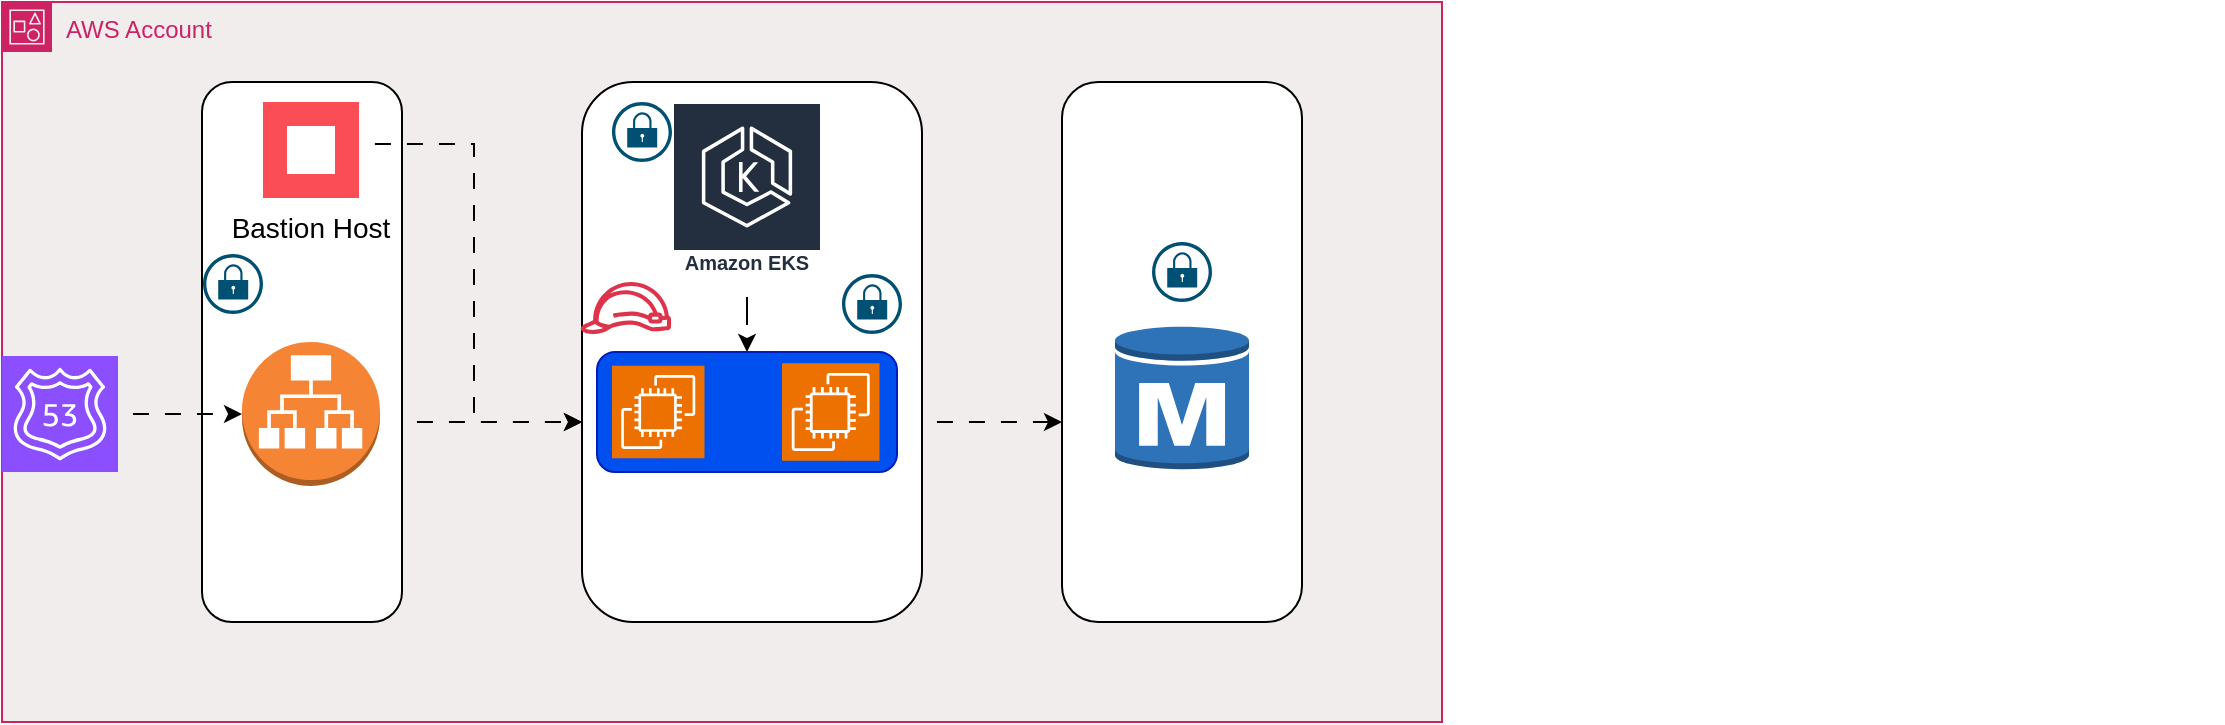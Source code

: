 <mxfile version="24.8.6">
  <diagram name="Page-1" id="2HxR4Ng5PD8vntgg9K9c">
    <mxGraphModel dx="2140" dy="1691" grid="1" gridSize="10" guides="1" tooltips="1" connect="1" arrows="1" fold="1" page="1" pageScale="1" pageWidth="850" pageHeight="1100" math="0" shadow="0">
      <root>
        <mxCell id="0" />
        <mxCell id="1" parent="0" />
        <mxCell id="MAdSaXPtCtztd2ttJc3T-1" value="AWS Account" style="points=[[0,0],[0.25,0],[0.5,0],[0.75,0],[1,0],[1,0.25],[1,0.5],[1,0.75],[1,1],[0.75,1],[0.5,1],[0.25,1],[0,1],[0,0.75],[0,0.5],[0,0.25]];outlineConnect=0;gradientColor=none;html=1;whiteSpace=wrap;fontSize=12;fontStyle=0;container=1;pointerEvents=0;collapsible=0;recursiveResize=0;shape=mxgraph.aws4.group;grIcon=mxgraph.aws4.group_account;strokeColor=#CD2264;fillColor=none;verticalAlign=top;align=left;spacingLeft=30;fontColor=#CD2264;dashed=0;" vertex="1" parent="1">
          <mxGeometry x="-70" y="-60" width="990" as="geometry" />
        </mxCell>
        <mxCell id="MAdSaXPtCtztd2ttJc3T-5" value="AWS Account" style="points=[[0,0],[0.25,0],[0.5,0],[0.75,0],[1,0],[1,0.25],[1,0.5],[1,0.75],[1,1],[0.75,1],[0.5,1],[0.25,1],[0,1],[0,0.75],[0,0.5],[0,0.25]];outlineConnect=0;gradientColor=none;html=1;whiteSpace=wrap;fontSize=12;fontStyle=0;container=1;pointerEvents=0;collapsible=0;recursiveResize=0;shape=mxgraph.aws4.group;grIcon=mxgraph.aws4.group_account;strokeColor=#CD2264;fillColor=#f2eded;verticalAlign=top;align=left;spacingLeft=30;fontColor=#CD2264;dashed=0;" vertex="1" parent="1">
          <mxGeometry x="-190" y="-120" width="720" height="360" as="geometry" />
        </mxCell>
        <mxCell id="MAdSaXPtCtztd2ttJc3T-7" value="" style="rounded=1;whiteSpace=wrap;html=1;" vertex="1" parent="MAdSaXPtCtztd2ttJc3T-5">
          <mxGeometry x="530" y="40" width="120" height="270" as="geometry" />
        </mxCell>
        <mxCell id="MAdSaXPtCtztd2ttJc3T-13" style="edgeStyle=orthogonalEdgeStyle;rounded=0;orthogonalLoop=1;jettySize=auto;html=1;flowAnimation=1;" edge="1" parent="MAdSaXPtCtztd2ttJc3T-5" source="MAdSaXPtCtztd2ttJc3T-4" target="MAdSaXPtCtztd2ttJc3T-3">
          <mxGeometry relative="1" as="geometry">
            <Array as="points">
              <mxPoint x="270" y="210" />
              <mxPoint x="270" y="210" />
            </Array>
          </mxGeometry>
        </mxCell>
        <mxCell id="MAdSaXPtCtztd2ttJc3T-4" value="" style="rounded=1;whiteSpace=wrap;html=1;" vertex="1" parent="MAdSaXPtCtztd2ttJc3T-5">
          <mxGeometry x="100" y="40" width="100" height="270" as="geometry" />
        </mxCell>
        <mxCell id="MAdSaXPtCtztd2ttJc3T-9" value="" style="outlineConnect=0;dashed=0;verticalLabelPosition=bottom;verticalAlign=top;align=center;html=1;shape=mxgraph.aws3.application_load_balancer;fillColor=#F58534;gradientColor=none;" vertex="1" parent="MAdSaXPtCtztd2ttJc3T-5">
          <mxGeometry x="120" y="170" width="69" height="72" as="geometry" />
        </mxCell>
        <mxCell id="MAdSaXPtCtztd2ttJc3T-11" value="" style="edgeStyle=orthogonalEdgeStyle;rounded=0;orthogonalLoop=1;jettySize=auto;html=1;flowAnimation=1;" edge="1" parent="MAdSaXPtCtztd2ttJc3T-5" source="MAdSaXPtCtztd2ttJc3T-3" target="MAdSaXPtCtztd2ttJc3T-7">
          <mxGeometry relative="1" as="geometry">
            <Array as="points">
              <mxPoint x="500" y="210" />
              <mxPoint x="500" y="210" />
            </Array>
          </mxGeometry>
        </mxCell>
        <mxCell id="MAdSaXPtCtztd2ttJc3T-3" value="" style="rounded=1;whiteSpace=wrap;html=1;" vertex="1" parent="MAdSaXPtCtztd2ttJc3T-5">
          <mxGeometry x="290" y="40" width="170" height="270" as="geometry" />
        </mxCell>
        <mxCell id="MAdSaXPtCtztd2ttJc3T-53" value="" style="edgeStyle=orthogonalEdgeStyle;rounded=0;orthogonalLoop=1;jettySize=auto;html=1;flowAnimation=1;" edge="1" parent="MAdSaXPtCtztd2ttJc3T-5" source="MAdSaXPtCtztd2ttJc3T-10" target="MAdSaXPtCtztd2ttJc3T-16">
          <mxGeometry relative="1" as="geometry" />
        </mxCell>
        <mxCell id="MAdSaXPtCtztd2ttJc3T-10" value="Amazon EKS" style="sketch=0;outlineConnect=0;fontColor=#232F3E;gradientColor=none;strokeColor=#ffffff;fillColor=#232F3E;dashed=0;verticalLabelPosition=middle;verticalAlign=bottom;align=center;html=1;whiteSpace=wrap;fontSize=10;fontStyle=1;spacing=3;shape=mxgraph.aws4.productIcon;prIcon=mxgraph.aws4.eks;" vertex="1" parent="MAdSaXPtCtztd2ttJc3T-5">
          <mxGeometry x="335" y="50" width="75" height="90" as="geometry" />
        </mxCell>
        <mxCell id="MAdSaXPtCtztd2ttJc3T-16" value="" style="rounded=1;whiteSpace=wrap;html=1;strokeColor=#001DBC;fillColor=#0050ef;fontColor=#ffffff;" vertex="1" parent="MAdSaXPtCtztd2ttJc3T-5">
          <mxGeometry x="297.5" y="175" width="150" height="60" as="geometry" />
        </mxCell>
        <mxCell id="MAdSaXPtCtztd2ttJc3T-18" value="" style="sketch=0;points=[[0,0,0],[0.25,0,0],[0.5,0,0],[0.75,0,0],[1,0,0],[0,1,0],[0.25,1,0],[0.5,1,0],[0.75,1,0],[1,1,0],[0,0.25,0],[0,0.5,0],[0,0.75,0],[1,0.25,0],[1,0.5,0],[1,0.75,0]];outlineConnect=0;fontColor=#232F3E;fillColor=#ED7100;strokeColor=#ffffff;dashed=0;verticalLabelPosition=bottom;verticalAlign=top;align=center;html=1;fontSize=12;fontStyle=0;aspect=fixed;shape=mxgraph.aws4.resourceIcon;resIcon=mxgraph.aws4.ec2;" vertex="1" parent="MAdSaXPtCtztd2ttJc3T-5">
          <mxGeometry x="305" y="181.87" width="46.25" height="46.25" as="geometry" />
        </mxCell>
        <mxCell id="MAdSaXPtCtztd2ttJc3T-21" value="" style="sketch=0;points=[[0,0,0],[0.25,0,0],[0.5,0,0],[0.75,0,0],[1,0,0],[0,1,0],[0.25,1,0],[0.5,1,0],[0.75,1,0],[1,1,0],[0,0.25,0],[0,0.5,0],[0,0.75,0],[1,0.25,0],[1,0.5,0],[1,0.75,0]];outlineConnect=0;fontColor=#232F3E;fillColor=#ED7100;strokeColor=#ffffff;dashed=0;verticalLabelPosition=bottom;verticalAlign=top;align=center;html=1;fontSize=12;fontStyle=0;aspect=fixed;shape=mxgraph.aws4.resourceIcon;resIcon=mxgraph.aws4.ec2;" vertex="1" parent="MAdSaXPtCtztd2ttJc3T-5">
          <mxGeometry x="390" y="180.62" width="48.75" height="48.75" as="geometry" />
        </mxCell>
        <mxCell id="MAdSaXPtCtztd2ttJc3T-22" value="Bastion Host" style="shape=rect;fillColor=#FA4D56;aspect=fixed;resizable=0;labelPosition=center;verticalLabelPosition=bottom;align=center;verticalAlign=top;strokeColor=none;fontSize=14;" vertex="1" parent="MAdSaXPtCtztd2ttJc3T-5">
          <mxGeometry x="130.5" y="50" width="48" height="48" as="geometry" />
        </mxCell>
        <mxCell id="MAdSaXPtCtztd2ttJc3T-23" value="" style="fillColor=#ffffff;strokeColor=none;dashed=0;outlineConnect=0;html=1;labelPosition=center;verticalLabelPosition=bottom;verticalAlign=top;part=1;movable=0;resizable=0;rotatable=0;shape=mxgraph.ibm_cloud.bastion-host" vertex="1" parent="MAdSaXPtCtztd2ttJc3T-22">
          <mxGeometry width="24" height="24" relative="1" as="geometry">
            <mxPoint x="12" y="12" as="offset" />
          </mxGeometry>
        </mxCell>
        <mxCell id="MAdSaXPtCtztd2ttJc3T-26" value="" style="edgeStyle=orthogonalEdgeStyle;rounded=0;orthogonalLoop=1;jettySize=auto;html=1;flowAnimation=1;" edge="1" parent="MAdSaXPtCtztd2ttJc3T-5" source="MAdSaXPtCtztd2ttJc3T-25" target="MAdSaXPtCtztd2ttJc3T-9">
          <mxGeometry relative="1" as="geometry" />
        </mxCell>
        <mxCell id="MAdSaXPtCtztd2ttJc3T-25" value="" style="sketch=0;points=[[0,0,0],[0.25,0,0],[0.5,0,0],[0.75,0,0],[1,0,0],[0,1,0],[0.25,1,0],[0.5,1,0],[0.75,1,0],[1,1,0],[0,0.25,0],[0,0.5,0],[0,0.75,0],[1,0.25,0],[1,0.5,0],[1,0.75,0]];outlineConnect=0;fontColor=#232F3E;fillColor=#8C4FFF;strokeColor=#ffffff;dashed=0;verticalLabelPosition=bottom;verticalAlign=top;align=center;html=1;fontSize=12;fontStyle=0;aspect=fixed;shape=mxgraph.aws4.resourceIcon;resIcon=mxgraph.aws4.route_53;" vertex="1" parent="MAdSaXPtCtztd2ttJc3T-5">
          <mxGeometry y="177" width="58" height="58" as="geometry" />
        </mxCell>
        <mxCell id="MAdSaXPtCtztd2ttJc3T-27" value="" style="outlineConnect=0;dashed=0;verticalLabelPosition=bottom;verticalAlign=top;align=center;html=1;shape=mxgraph.aws3.rds_db_instance;fillColor=#2E73B8;gradientColor=none;" vertex="1" parent="MAdSaXPtCtztd2ttJc3T-5">
          <mxGeometry x="556.5" y="161" width="67" height="74" as="geometry" />
        </mxCell>
        <mxCell id="MAdSaXPtCtztd2ttJc3T-28" value="" style="sketch=0;points=[[0.5,0,0],[1,0.5,0],[0.5,1,0],[0,0.5,0],[0.145,0.145,0],[0.856,0.145,0],[0.855,0.856,0],[0.145,0.855,0]];verticalLabelPosition=bottom;html=1;verticalAlign=top;aspect=fixed;align=center;pointerEvents=1;shape=mxgraph.cisco19.lock;fillColor=#005073;strokeColor=none;" vertex="1" parent="MAdSaXPtCtztd2ttJc3T-5">
          <mxGeometry x="575" y="120" width="30" height="30" as="geometry" />
        </mxCell>
        <mxCell id="MAdSaXPtCtztd2ttJc3T-29" value="" style="sketch=0;points=[[0.5,0,0],[1,0.5,0],[0.5,1,0],[0,0.5,0],[0.145,0.145,0],[0.856,0.145,0],[0.855,0.856,0],[0.145,0.855,0]];verticalLabelPosition=bottom;html=1;verticalAlign=top;aspect=fixed;align=center;pointerEvents=1;shape=mxgraph.cisco19.lock;fillColor=#005073;strokeColor=none;" vertex="1" parent="MAdSaXPtCtztd2ttJc3T-5">
          <mxGeometry x="305" y="50" width="30" height="30" as="geometry" />
        </mxCell>
        <mxCell id="MAdSaXPtCtztd2ttJc3T-30" value="" style="sketch=0;points=[[0.5,0,0],[1,0.5,0],[0.5,1,0],[0,0.5,0],[0.145,0.145,0],[0.856,0.145,0],[0.855,0.856,0],[0.145,0.855,0]];verticalLabelPosition=bottom;html=1;verticalAlign=top;aspect=fixed;align=center;pointerEvents=1;shape=mxgraph.cisco19.lock;fillColor=#005073;strokeColor=none;" vertex="1" parent="MAdSaXPtCtztd2ttJc3T-5">
          <mxGeometry x="420" y="136" width="30" height="30" as="geometry" />
        </mxCell>
        <mxCell id="MAdSaXPtCtztd2ttJc3T-50" value="" style="sketch=0;points=[[0.5,0,0],[1,0.5,0],[0.5,1,0],[0,0.5,0],[0.145,0.145,0],[0.856,0.145,0],[0.855,0.856,0],[0.145,0.855,0]];verticalLabelPosition=bottom;html=1;verticalAlign=top;aspect=fixed;align=center;pointerEvents=1;shape=mxgraph.cisco19.lock;fillColor=#005073;strokeColor=none;" vertex="1" parent="MAdSaXPtCtztd2ttJc3T-5">
          <mxGeometry x="100.5" y="126" width="30" height="30" as="geometry" />
        </mxCell>
        <mxCell id="MAdSaXPtCtztd2ttJc3T-51" style="edgeStyle=orthogonalEdgeStyle;rounded=0;orthogonalLoop=1;jettySize=auto;html=1;flowAnimation=1;" edge="1" parent="MAdSaXPtCtztd2ttJc3T-5">
          <mxGeometry relative="1" as="geometry">
            <mxPoint x="290" y="210" as="targetPoint" />
            <mxPoint x="180" y="70" as="sourcePoint" />
            <Array as="points">
              <mxPoint x="180" y="71" />
              <mxPoint x="236" y="71" />
              <mxPoint x="236" y="210" />
              <mxPoint x="290" y="210" />
            </Array>
          </mxGeometry>
        </mxCell>
        <mxCell id="MAdSaXPtCtztd2ttJc3T-52" value="" style="sketch=0;outlineConnect=0;fontColor=#232F3E;gradientColor=none;fillColor=#DD344C;strokeColor=none;dashed=0;verticalLabelPosition=bottom;verticalAlign=top;align=center;html=1;fontSize=12;fontStyle=0;aspect=fixed;pointerEvents=1;shape=mxgraph.aws4.role;" vertex="1" parent="MAdSaXPtCtztd2ttJc3T-5">
          <mxGeometry x="288.9" y="140" width="46.1" height="26" as="geometry" />
        </mxCell>
      </root>
    </mxGraphModel>
  </diagram>
</mxfile>
